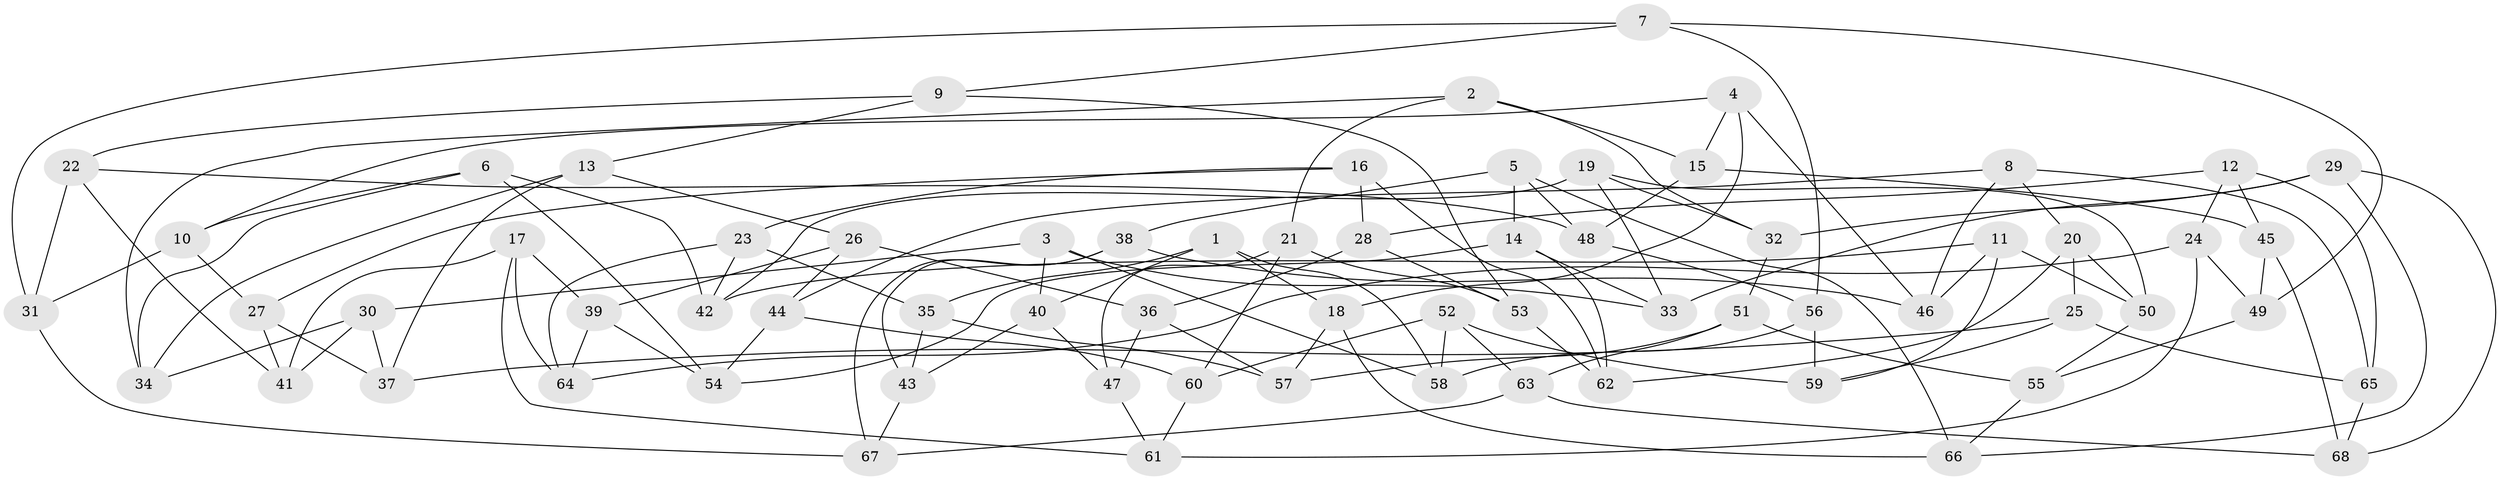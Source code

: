 // coarse degree distribution, {6: 0.55, 5: 0.15, 4: 0.3}
// Generated by graph-tools (version 1.1) at 2025/24/03/03/25 07:24:28]
// undirected, 68 vertices, 136 edges
graph export_dot {
graph [start="1"]
  node [color=gray90,style=filled];
  1;
  2;
  3;
  4;
  5;
  6;
  7;
  8;
  9;
  10;
  11;
  12;
  13;
  14;
  15;
  16;
  17;
  18;
  19;
  20;
  21;
  22;
  23;
  24;
  25;
  26;
  27;
  28;
  29;
  30;
  31;
  32;
  33;
  34;
  35;
  36;
  37;
  38;
  39;
  40;
  41;
  42;
  43;
  44;
  45;
  46;
  47;
  48;
  49;
  50;
  51;
  52;
  53;
  54;
  55;
  56;
  57;
  58;
  59;
  60;
  61;
  62;
  63;
  64;
  65;
  66;
  67;
  68;
  1 -- 18;
  1 -- 35;
  1 -- 58;
  1 -- 40;
  2 -- 34;
  2 -- 15;
  2 -- 32;
  2 -- 21;
  3 -- 30;
  3 -- 58;
  3 -- 40;
  3 -- 33;
  4 -- 10;
  4 -- 15;
  4 -- 46;
  4 -- 18;
  5 -- 48;
  5 -- 14;
  5 -- 66;
  5 -- 38;
  6 -- 10;
  6 -- 34;
  6 -- 42;
  6 -- 54;
  7 -- 9;
  7 -- 49;
  7 -- 56;
  7 -- 31;
  8 -- 44;
  8 -- 65;
  8 -- 46;
  8 -- 20;
  9 -- 13;
  9 -- 53;
  9 -- 22;
  10 -- 31;
  10 -- 27;
  11 -- 42;
  11 -- 59;
  11 -- 50;
  11 -- 46;
  12 -- 24;
  12 -- 45;
  12 -- 65;
  12 -- 28;
  13 -- 34;
  13 -- 37;
  13 -- 26;
  14 -- 54;
  14 -- 62;
  14 -- 33;
  15 -- 48;
  15 -- 45;
  16 -- 23;
  16 -- 28;
  16 -- 27;
  16 -- 62;
  17 -- 39;
  17 -- 61;
  17 -- 41;
  17 -- 64;
  18 -- 66;
  18 -- 57;
  19 -- 42;
  19 -- 50;
  19 -- 33;
  19 -- 32;
  20 -- 50;
  20 -- 25;
  20 -- 62;
  21 -- 47;
  21 -- 53;
  21 -- 60;
  22 -- 41;
  22 -- 31;
  22 -- 48;
  23 -- 35;
  23 -- 42;
  23 -- 64;
  24 -- 64;
  24 -- 49;
  24 -- 61;
  25 -- 59;
  25 -- 65;
  25 -- 37;
  26 -- 44;
  26 -- 36;
  26 -- 39;
  27 -- 37;
  27 -- 41;
  28 -- 36;
  28 -- 53;
  29 -- 33;
  29 -- 68;
  29 -- 32;
  29 -- 66;
  30 -- 34;
  30 -- 41;
  30 -- 37;
  31 -- 67;
  32 -- 51;
  35 -- 43;
  35 -- 57;
  36 -- 57;
  36 -- 47;
  38 -- 67;
  38 -- 43;
  38 -- 46;
  39 -- 54;
  39 -- 64;
  40 -- 47;
  40 -- 43;
  43 -- 67;
  44 -- 60;
  44 -- 54;
  45 -- 49;
  45 -- 68;
  47 -- 61;
  48 -- 56;
  49 -- 55;
  50 -- 55;
  51 -- 55;
  51 -- 63;
  51 -- 57;
  52 -- 60;
  52 -- 63;
  52 -- 58;
  52 -- 59;
  53 -- 62;
  55 -- 66;
  56 -- 59;
  56 -- 58;
  60 -- 61;
  63 -- 67;
  63 -- 68;
  65 -- 68;
}

